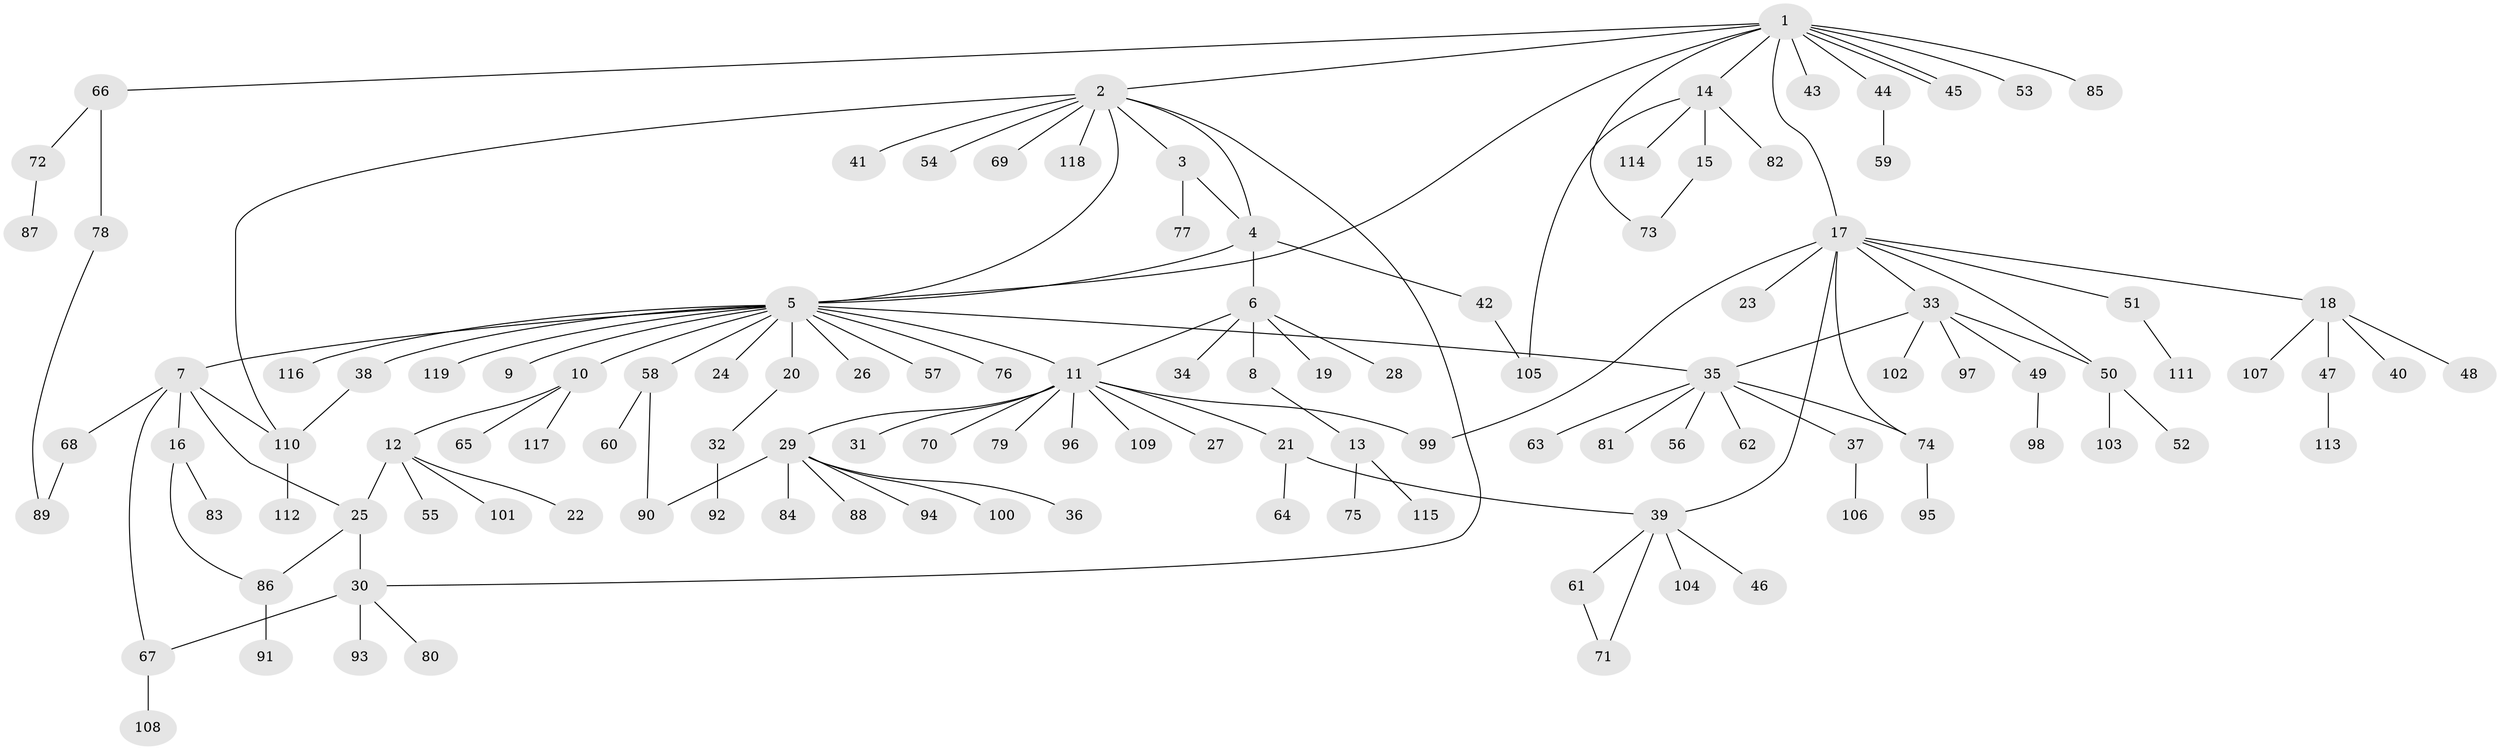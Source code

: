 // Generated by graph-tools (version 1.1) at 2025/14/03/09/25 04:14:35]
// undirected, 119 vertices, 139 edges
graph export_dot {
graph [start="1"]
  node [color=gray90,style=filled];
  1;
  2;
  3;
  4;
  5;
  6;
  7;
  8;
  9;
  10;
  11;
  12;
  13;
  14;
  15;
  16;
  17;
  18;
  19;
  20;
  21;
  22;
  23;
  24;
  25;
  26;
  27;
  28;
  29;
  30;
  31;
  32;
  33;
  34;
  35;
  36;
  37;
  38;
  39;
  40;
  41;
  42;
  43;
  44;
  45;
  46;
  47;
  48;
  49;
  50;
  51;
  52;
  53;
  54;
  55;
  56;
  57;
  58;
  59;
  60;
  61;
  62;
  63;
  64;
  65;
  66;
  67;
  68;
  69;
  70;
  71;
  72;
  73;
  74;
  75;
  76;
  77;
  78;
  79;
  80;
  81;
  82;
  83;
  84;
  85;
  86;
  87;
  88;
  89;
  90;
  91;
  92;
  93;
  94;
  95;
  96;
  97;
  98;
  99;
  100;
  101;
  102;
  103;
  104;
  105;
  106;
  107;
  108;
  109;
  110;
  111;
  112;
  113;
  114;
  115;
  116;
  117;
  118;
  119;
  1 -- 2;
  1 -- 5;
  1 -- 14;
  1 -- 17;
  1 -- 43;
  1 -- 44;
  1 -- 45;
  1 -- 45;
  1 -- 53;
  1 -- 66;
  1 -- 73;
  1 -- 85;
  2 -- 3;
  2 -- 4;
  2 -- 5;
  2 -- 30;
  2 -- 41;
  2 -- 54;
  2 -- 69;
  2 -- 110;
  2 -- 118;
  3 -- 4;
  3 -- 77;
  4 -- 5;
  4 -- 6;
  4 -- 42;
  5 -- 7;
  5 -- 9;
  5 -- 10;
  5 -- 11;
  5 -- 20;
  5 -- 24;
  5 -- 26;
  5 -- 35;
  5 -- 38;
  5 -- 57;
  5 -- 58;
  5 -- 76;
  5 -- 116;
  5 -- 119;
  6 -- 8;
  6 -- 11;
  6 -- 19;
  6 -- 28;
  6 -- 34;
  7 -- 16;
  7 -- 25;
  7 -- 67;
  7 -- 68;
  7 -- 110;
  8 -- 13;
  10 -- 12;
  10 -- 65;
  10 -- 117;
  11 -- 21;
  11 -- 27;
  11 -- 29;
  11 -- 31;
  11 -- 70;
  11 -- 79;
  11 -- 96;
  11 -- 99;
  11 -- 109;
  12 -- 22;
  12 -- 25;
  12 -- 55;
  12 -- 101;
  13 -- 75;
  13 -- 115;
  14 -- 15;
  14 -- 82;
  14 -- 105;
  14 -- 114;
  15 -- 73;
  16 -- 83;
  16 -- 86;
  17 -- 18;
  17 -- 23;
  17 -- 33;
  17 -- 39;
  17 -- 50;
  17 -- 51;
  17 -- 74;
  17 -- 99;
  18 -- 40;
  18 -- 47;
  18 -- 48;
  18 -- 107;
  20 -- 32;
  21 -- 39;
  21 -- 64;
  25 -- 30;
  25 -- 86;
  29 -- 36;
  29 -- 84;
  29 -- 88;
  29 -- 90;
  29 -- 94;
  29 -- 100;
  30 -- 67;
  30 -- 80;
  30 -- 93;
  32 -- 92;
  33 -- 35;
  33 -- 49;
  33 -- 50;
  33 -- 97;
  33 -- 102;
  35 -- 37;
  35 -- 56;
  35 -- 62;
  35 -- 63;
  35 -- 74;
  35 -- 81;
  37 -- 106;
  38 -- 110;
  39 -- 46;
  39 -- 61;
  39 -- 71;
  39 -- 104;
  42 -- 105;
  44 -- 59;
  47 -- 113;
  49 -- 98;
  50 -- 52;
  50 -- 103;
  51 -- 111;
  58 -- 60;
  58 -- 90;
  61 -- 71;
  66 -- 72;
  66 -- 78;
  67 -- 108;
  68 -- 89;
  72 -- 87;
  74 -- 95;
  78 -- 89;
  86 -- 91;
  110 -- 112;
}

